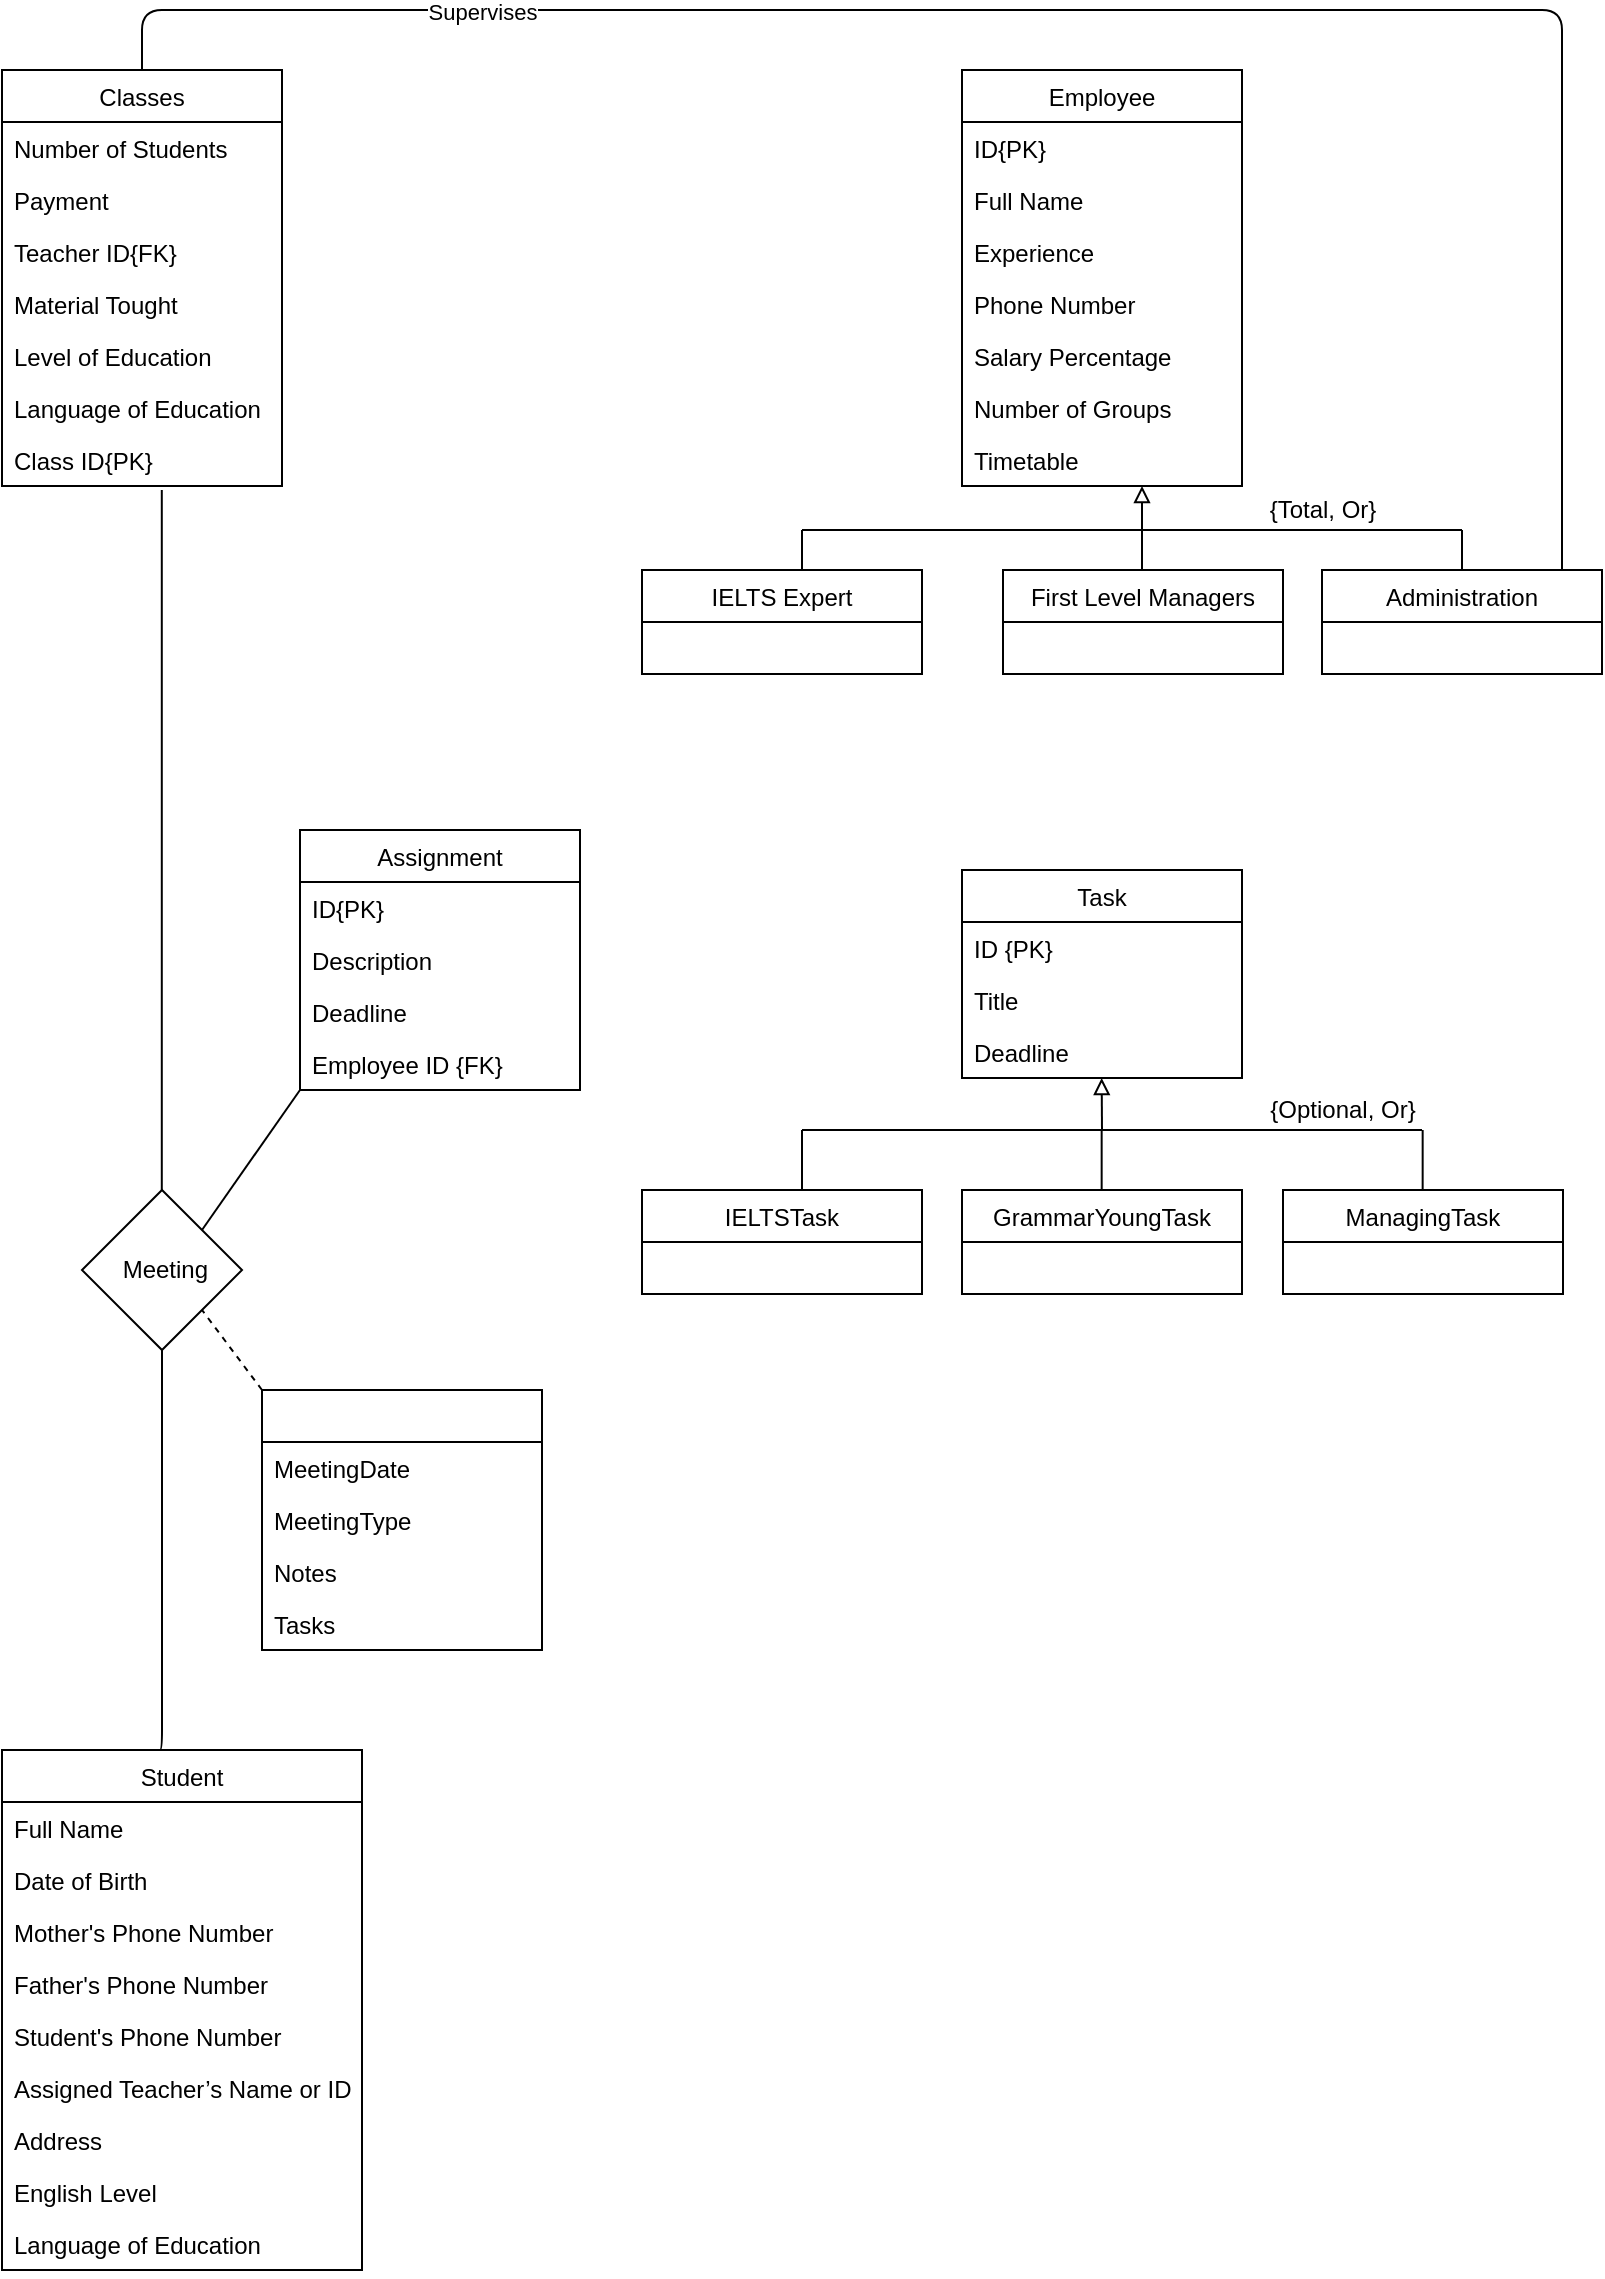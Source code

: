 <mxfile version="15.3.7" type="github">
  <diagram id="M4Xhn0rBgPrTl_8bc3lY" name="Page-1">
    <mxGraphModel dx="3336" dy="1125" grid="1" gridSize="10" guides="1" tooltips="1" connect="1" arrows="1" fold="1" page="1" pageScale="1" pageWidth="583" pageHeight="827" background="none" math="0" shadow="0">
      <root>
        <mxCell id="0" />
        <mxCell id="1" parent="0" />
        <mxCell id="coNjwjQMjVHrAwpzzyyv-1" value="Student" style="swimlane;fontStyle=0;childLayout=stackLayout;horizontal=1;startSize=26;fillColor=none;horizontalStack=0;resizeParent=1;resizeParentMax=0;resizeLast=0;collapsible=1;marginBottom=0;" vertex="1" parent="1">
          <mxGeometry x="-1120" y="1030" width="180" height="260" as="geometry" />
        </mxCell>
        <mxCell id="coNjwjQMjVHrAwpzzyyv-2" value="Full Name" style="text;strokeColor=none;fillColor=none;align=left;verticalAlign=top;spacingLeft=4;spacingRight=4;overflow=hidden;rotatable=0;points=[[0,0.5],[1,0.5]];portConstraint=eastwest;" vertex="1" parent="coNjwjQMjVHrAwpzzyyv-1">
          <mxGeometry y="26" width="180" height="26" as="geometry" />
        </mxCell>
        <mxCell id="coNjwjQMjVHrAwpzzyyv-3" value="Date of Birth" style="text;strokeColor=none;fillColor=none;align=left;verticalAlign=top;spacingLeft=4;spacingRight=4;overflow=hidden;rotatable=0;points=[[0,0.5],[1,0.5]];portConstraint=eastwest;" vertex="1" parent="coNjwjQMjVHrAwpzzyyv-1">
          <mxGeometry y="52" width="180" height="26" as="geometry" />
        </mxCell>
        <mxCell id="coNjwjQMjVHrAwpzzyyv-4" value="Mother&#39;s Phone Number" style="text;strokeColor=none;fillColor=none;align=left;verticalAlign=top;spacingLeft=4;spacingRight=4;overflow=hidden;rotatable=0;points=[[0,0.5],[1,0.5]];portConstraint=eastwest;" vertex="1" parent="coNjwjQMjVHrAwpzzyyv-1">
          <mxGeometry y="78" width="180" height="26" as="geometry" />
        </mxCell>
        <mxCell id="coNjwjQMjVHrAwpzzyyv-5" value="Father&#39;s Phone Number" style="text;strokeColor=none;fillColor=none;align=left;verticalAlign=top;spacingLeft=4;spacingRight=4;overflow=hidden;rotatable=0;points=[[0,0.5],[1,0.5]];portConstraint=eastwest;" vertex="1" parent="coNjwjQMjVHrAwpzzyyv-1">
          <mxGeometry y="104" width="180" height="26" as="geometry" />
        </mxCell>
        <mxCell id="coNjwjQMjVHrAwpzzyyv-6" value="Student&#39;s Phone Number" style="text;strokeColor=none;fillColor=none;align=left;verticalAlign=top;spacingLeft=4;spacingRight=4;overflow=hidden;rotatable=0;points=[[0,0.5],[1,0.5]];portConstraint=eastwest;" vertex="1" parent="coNjwjQMjVHrAwpzzyyv-1">
          <mxGeometry y="130" width="180" height="26" as="geometry" />
        </mxCell>
        <mxCell id="coNjwjQMjVHrAwpzzyyv-7" value="Assigned Teacher’s Name or ID " style="text;strokeColor=none;fillColor=none;align=left;verticalAlign=top;spacingLeft=4;spacingRight=4;overflow=hidden;rotatable=0;points=[[0,0.5],[1,0.5]];portConstraint=eastwest;" vertex="1" parent="coNjwjQMjVHrAwpzzyyv-1">
          <mxGeometry y="156" width="180" height="26" as="geometry" />
        </mxCell>
        <mxCell id="coNjwjQMjVHrAwpzzyyv-8" value="Address" style="text;strokeColor=none;fillColor=none;align=left;verticalAlign=top;spacingLeft=4;spacingRight=4;overflow=hidden;rotatable=0;points=[[0,0.5],[1,0.5]];portConstraint=eastwest;" vertex="1" parent="coNjwjQMjVHrAwpzzyyv-1">
          <mxGeometry y="182" width="180" height="26" as="geometry" />
        </mxCell>
        <mxCell id="coNjwjQMjVHrAwpzzyyv-9" value="English Level" style="text;strokeColor=none;fillColor=none;align=left;verticalAlign=top;spacingLeft=4;spacingRight=4;overflow=hidden;rotatable=0;points=[[0,0.5],[1,0.5]];portConstraint=eastwest;" vertex="1" parent="coNjwjQMjVHrAwpzzyyv-1">
          <mxGeometry y="208" width="180" height="26" as="geometry" />
        </mxCell>
        <mxCell id="coNjwjQMjVHrAwpzzyyv-10" value="Language of Education" style="text;strokeColor=none;fillColor=none;align=left;verticalAlign=top;spacingLeft=4;spacingRight=4;overflow=hidden;rotatable=0;points=[[0,0.5],[1,0.5]];portConstraint=eastwest;" vertex="1" parent="coNjwjQMjVHrAwpzzyyv-1">
          <mxGeometry y="234" width="180" height="26" as="geometry" />
        </mxCell>
        <mxCell id="coNjwjQMjVHrAwpzzyyv-11" value="IELTSTask" style="swimlane;fontStyle=0;childLayout=stackLayout;horizontal=1;startSize=26;fillColor=none;horizontalStack=0;resizeParent=1;resizeParentMax=0;resizeLast=0;collapsible=1;marginBottom=0;" vertex="1" parent="1">
          <mxGeometry x="-800" y="750" width="140" height="52" as="geometry" />
        </mxCell>
        <mxCell id="coNjwjQMjVHrAwpzzyyv-15" value="GrammarYoungTask" style="swimlane;fontStyle=0;childLayout=stackLayout;horizontal=1;startSize=26;fillColor=none;horizontalStack=0;resizeParent=1;resizeParentMax=0;resizeLast=0;collapsible=1;marginBottom=0;" vertex="1" parent="1">
          <mxGeometry x="-640" y="750" width="140" height="52" as="geometry" />
        </mxCell>
        <mxCell id="coNjwjQMjVHrAwpzzyyv-16" value="ManagingTask" style="swimlane;fontStyle=0;childLayout=stackLayout;horizontal=1;startSize=26;fillColor=none;horizontalStack=0;resizeParent=1;resizeParentMax=0;resizeLast=0;collapsible=1;marginBottom=0;" vertex="1" parent="1">
          <mxGeometry x="-479.5" y="750" width="140" height="52" as="geometry" />
        </mxCell>
        <mxCell id="coNjwjQMjVHrAwpzzyyv-17" value="Task" style="swimlane;fontStyle=0;childLayout=stackLayout;horizontal=1;startSize=26;fillColor=none;horizontalStack=0;resizeParent=1;resizeParentMax=0;resizeLast=0;collapsible=1;marginBottom=0;" vertex="1" parent="1">
          <mxGeometry x="-640" y="590" width="140" height="104" as="geometry" />
        </mxCell>
        <mxCell id="coNjwjQMjVHrAwpzzyyv-18" value="ID {PK}" style="text;strokeColor=none;fillColor=none;align=left;verticalAlign=top;spacingLeft=4;spacingRight=4;overflow=hidden;rotatable=0;points=[[0,0.5],[1,0.5]];portConstraint=eastwest;" vertex="1" parent="coNjwjQMjVHrAwpzzyyv-17">
          <mxGeometry y="26" width="140" height="26" as="geometry" />
        </mxCell>
        <mxCell id="coNjwjQMjVHrAwpzzyyv-19" value="Title" style="text;strokeColor=none;fillColor=none;align=left;verticalAlign=top;spacingLeft=4;spacingRight=4;overflow=hidden;rotatable=0;points=[[0,0.5],[1,0.5]];portConstraint=eastwest;" vertex="1" parent="coNjwjQMjVHrAwpzzyyv-17">
          <mxGeometry y="52" width="140" height="26" as="geometry" />
        </mxCell>
        <mxCell id="coNjwjQMjVHrAwpzzyyv-20" value="Deadline" style="text;strokeColor=none;fillColor=none;align=left;verticalAlign=top;spacingLeft=4;spacingRight=4;overflow=hidden;rotatable=0;points=[[0,0.5],[1,0.5]];portConstraint=eastwest;" vertex="1" parent="coNjwjQMjVHrAwpzzyyv-17">
          <mxGeometry y="78" width="140" height="26" as="geometry" />
        </mxCell>
        <mxCell id="coNjwjQMjVHrAwpzzyyv-21" value="Employee" style="swimlane;fontStyle=0;childLayout=stackLayout;horizontal=1;startSize=26;fillColor=none;horizontalStack=0;resizeParent=1;resizeParentMax=0;resizeLast=0;collapsible=1;marginBottom=0;" vertex="1" parent="1">
          <mxGeometry x="-640" y="190" width="140" height="208" as="geometry" />
        </mxCell>
        <mxCell id="coNjwjQMjVHrAwpzzyyv-22" value="ID{PK}" style="text;strokeColor=none;fillColor=none;align=left;verticalAlign=top;spacingLeft=4;spacingRight=4;overflow=hidden;rotatable=0;points=[[0,0.5],[1,0.5]];portConstraint=eastwest;" vertex="1" parent="coNjwjQMjVHrAwpzzyyv-21">
          <mxGeometry y="26" width="140" height="26" as="geometry" />
        </mxCell>
        <mxCell id="coNjwjQMjVHrAwpzzyyv-23" value="Full Name" style="text;strokeColor=none;fillColor=none;align=left;verticalAlign=top;spacingLeft=4;spacingRight=4;overflow=hidden;rotatable=0;points=[[0,0.5],[1,0.5]];portConstraint=eastwest;" vertex="1" parent="coNjwjQMjVHrAwpzzyyv-21">
          <mxGeometry y="52" width="140" height="26" as="geometry" />
        </mxCell>
        <mxCell id="coNjwjQMjVHrAwpzzyyv-24" value="Experience" style="text;strokeColor=none;fillColor=none;align=left;verticalAlign=top;spacingLeft=4;spacingRight=4;overflow=hidden;rotatable=0;points=[[0,0.5],[1,0.5]];portConstraint=eastwest;" vertex="1" parent="coNjwjQMjVHrAwpzzyyv-21">
          <mxGeometry y="78" width="140" height="26" as="geometry" />
        </mxCell>
        <mxCell id="coNjwjQMjVHrAwpzzyyv-25" value="Phone Number" style="text;strokeColor=none;fillColor=none;align=left;verticalAlign=top;spacingLeft=4;spacingRight=4;overflow=hidden;rotatable=0;points=[[0,0.5],[1,0.5]];portConstraint=eastwest;" vertex="1" parent="coNjwjQMjVHrAwpzzyyv-21">
          <mxGeometry y="104" width="140" height="26" as="geometry" />
        </mxCell>
        <mxCell id="coNjwjQMjVHrAwpzzyyv-26" value="Salary Percentage" style="text;strokeColor=none;fillColor=none;align=left;verticalAlign=top;spacingLeft=4;spacingRight=4;overflow=hidden;rotatable=0;points=[[0,0.5],[1,0.5]];portConstraint=eastwest;" vertex="1" parent="coNjwjQMjVHrAwpzzyyv-21">
          <mxGeometry y="130" width="140" height="26" as="geometry" />
        </mxCell>
        <mxCell id="coNjwjQMjVHrAwpzzyyv-27" value="Number of Groups" style="text;strokeColor=none;fillColor=none;align=left;verticalAlign=top;spacingLeft=4;spacingRight=4;overflow=hidden;rotatable=0;points=[[0,0.5],[1,0.5]];portConstraint=eastwest;" vertex="1" parent="coNjwjQMjVHrAwpzzyyv-21">
          <mxGeometry y="156" width="140" height="26" as="geometry" />
        </mxCell>
        <mxCell id="coNjwjQMjVHrAwpzzyyv-28" value="Timetable" style="text;strokeColor=none;fillColor=none;align=left;verticalAlign=top;spacingLeft=4;spacingRight=4;overflow=hidden;rotatable=0;points=[[0,0.5],[1,0.5]];portConstraint=eastwest;" vertex="1" parent="coNjwjQMjVHrAwpzzyyv-21">
          <mxGeometry y="182" width="140" height="26" as="geometry" />
        </mxCell>
        <mxCell id="coNjwjQMjVHrAwpzzyyv-33" value="IELTS Expert" style="swimlane;fontStyle=0;childLayout=stackLayout;horizontal=1;startSize=26;fillColor=none;horizontalStack=0;resizeParent=1;resizeParentMax=0;resizeLast=0;collapsible=1;marginBottom=0;" vertex="1" parent="1">
          <mxGeometry x="-800" y="440" width="140" height="52" as="geometry" />
        </mxCell>
        <mxCell id="coNjwjQMjVHrAwpzzyyv-37" value="Administration" style="swimlane;fontStyle=0;childLayout=stackLayout;horizontal=1;startSize=26;fillColor=none;horizontalStack=0;resizeParent=1;resizeParentMax=0;resizeLast=0;collapsible=1;marginBottom=0;" vertex="1" parent="1">
          <mxGeometry x="-460" y="440" width="140" height="52" as="geometry" />
        </mxCell>
        <mxCell id="coNjwjQMjVHrAwpzzyyv-38" value="First Level Managers" style="swimlane;fontStyle=0;childLayout=stackLayout;horizontal=1;startSize=26;fillColor=none;horizontalStack=0;resizeParent=1;resizeParentMax=0;resizeLast=0;collapsible=1;marginBottom=0;" vertex="1" parent="1">
          <mxGeometry x="-619.5" y="440" width="140" height="52" as="geometry" />
        </mxCell>
        <mxCell id="coNjwjQMjVHrAwpzzyyv-79" style="edgeStyle=orthogonalEdgeStyle;orthogonalLoop=1;jettySize=auto;html=1;endArrow=none;endFill=0;" edge="1" parent="1" source="coNjwjQMjVHrAwpzzyyv-39">
          <mxGeometry relative="1" as="geometry">
            <mxPoint x="-1042" y="1030" as="targetPoint" />
            <Array as="points">
              <mxPoint x="-1040" y="1030" />
            </Array>
          </mxGeometry>
        </mxCell>
        <mxCell id="coNjwjQMjVHrAwpzzyyv-81" style="edgeStyle=orthogonalEdgeStyle;orthogonalLoop=1;jettySize=auto;html=1;endArrow=none;endFill=0;entryX=0.571;entryY=1.077;entryDx=0;entryDy=0;entryPerimeter=0;" edge="1" parent="1" source="coNjwjQMjVHrAwpzzyyv-39" target="coNjwjQMjVHrAwpzzyyv-54">
          <mxGeometry relative="1" as="geometry">
            <mxPoint x="-1070" y="400" as="targetPoint" />
            <Array as="points">
              <mxPoint x="-1040" y="400" />
            </Array>
          </mxGeometry>
        </mxCell>
        <mxCell id="coNjwjQMjVHrAwpzzyyv-39" value="&amp;nbsp;Meeting" style="rhombus;whiteSpace=wrap;html=1;" vertex="1" parent="1">
          <mxGeometry x="-1080" y="750" width="80" height="80" as="geometry" />
        </mxCell>
        <mxCell id="coNjwjQMjVHrAwpzzyyv-41" value="" style="swimlane;fontStyle=0;childLayout=stackLayout;horizontal=1;startSize=26;fillColor=none;horizontalStack=0;resizeParent=1;resizeParentMax=0;resizeLast=0;collapsible=1;marginBottom=0;" vertex="1" parent="1">
          <mxGeometry x="-990" y="850" width="140" height="130" as="geometry" />
        </mxCell>
        <mxCell id="coNjwjQMjVHrAwpzzyyv-42" value="MeetingDate" style="text;strokeColor=none;fillColor=none;align=left;verticalAlign=top;spacingLeft=4;spacingRight=4;overflow=hidden;rotatable=0;points=[[0,0.5],[1,0.5]];portConstraint=eastwest;" vertex="1" parent="coNjwjQMjVHrAwpzzyyv-41">
          <mxGeometry y="26" width="140" height="26" as="geometry" />
        </mxCell>
        <mxCell id="coNjwjQMjVHrAwpzzyyv-43" value="MeetingType" style="text;strokeColor=none;fillColor=none;align=left;verticalAlign=top;spacingLeft=4;spacingRight=4;overflow=hidden;rotatable=0;points=[[0,0.5],[1,0.5]];portConstraint=eastwest;" vertex="1" parent="coNjwjQMjVHrAwpzzyyv-41">
          <mxGeometry y="52" width="140" height="26" as="geometry" />
        </mxCell>
        <mxCell id="coNjwjQMjVHrAwpzzyyv-44" value="Notes" style="text;strokeColor=none;fillColor=none;align=left;verticalAlign=top;spacingLeft=4;spacingRight=4;overflow=hidden;rotatable=0;points=[[0,0.5],[1,0.5]];portConstraint=eastwest;" vertex="1" parent="coNjwjQMjVHrAwpzzyyv-41">
          <mxGeometry y="78" width="140" height="26" as="geometry" />
        </mxCell>
        <mxCell id="coNjwjQMjVHrAwpzzyyv-45" value="Tasks" style="text;strokeColor=none;fillColor=none;align=left;verticalAlign=top;spacingLeft=4;spacingRight=4;overflow=hidden;rotatable=0;points=[[0,0.5],[1,0.5]];portConstraint=eastwest;" vertex="1" parent="coNjwjQMjVHrAwpzzyyv-41">
          <mxGeometry y="104" width="140" height="26" as="geometry" />
        </mxCell>
        <mxCell id="coNjwjQMjVHrAwpzzyyv-46" value="" style="endArrow=none;dashed=1;html=1;exitX=0;exitY=0;exitDx=0;exitDy=0;entryX=1;entryY=1;entryDx=0;entryDy=0;" edge="1" parent="1" source="coNjwjQMjVHrAwpzzyyv-41" target="coNjwjQMjVHrAwpzzyyv-39">
          <mxGeometry width="50" height="50" relative="1" as="geometry">
            <mxPoint x="-1100" y="850" as="sourcePoint" />
            <mxPoint x="-1050" y="800" as="targetPoint" />
          </mxGeometry>
        </mxCell>
        <mxCell id="coNjwjQMjVHrAwpzzyyv-77" style="edgeStyle=orthogonalEdgeStyle;orthogonalLoop=1;jettySize=auto;html=1;endArrow=none;endFill=0;" edge="1" parent="1" source="coNjwjQMjVHrAwpzzyyv-47">
          <mxGeometry relative="1" as="geometry">
            <mxPoint x="-340" y="440" as="targetPoint" />
            <Array as="points">
              <mxPoint x="-1050" y="160" />
              <mxPoint x="-340" y="160" />
            </Array>
          </mxGeometry>
        </mxCell>
        <mxCell id="coNjwjQMjVHrAwpzzyyv-78" value="Supervises" style="edgeLabel;html=1;align=center;verticalAlign=middle;resizable=0;points=[];" vertex="1" connectable="0" parent="coNjwjQMjVHrAwpzzyyv-77">
          <mxGeometry x="-0.609" y="-1" relative="1" as="geometry">
            <mxPoint as="offset" />
          </mxGeometry>
        </mxCell>
        <mxCell id="coNjwjQMjVHrAwpzzyyv-47" value="Classes" style="swimlane;fontStyle=0;childLayout=stackLayout;horizontal=1;startSize=26;fillColor=none;horizontalStack=0;resizeParent=1;resizeParentMax=0;resizeLast=0;collapsible=1;marginBottom=0;" vertex="1" parent="1">
          <mxGeometry x="-1120" y="190" width="140" height="208" as="geometry" />
        </mxCell>
        <mxCell id="coNjwjQMjVHrAwpzzyyv-48" value="Number of Students" style="text;strokeColor=none;fillColor=none;align=left;verticalAlign=top;spacingLeft=4;spacingRight=4;overflow=hidden;rotatable=0;points=[[0,0.5],[1,0.5]];portConstraint=eastwest;" vertex="1" parent="coNjwjQMjVHrAwpzzyyv-47">
          <mxGeometry y="26" width="140" height="26" as="geometry" />
        </mxCell>
        <mxCell id="coNjwjQMjVHrAwpzzyyv-49" value="Payment" style="text;strokeColor=none;fillColor=none;align=left;verticalAlign=top;spacingLeft=4;spacingRight=4;overflow=hidden;rotatable=0;points=[[0,0.5],[1,0.5]];portConstraint=eastwest;" vertex="1" parent="coNjwjQMjVHrAwpzzyyv-47">
          <mxGeometry y="52" width="140" height="26" as="geometry" />
        </mxCell>
        <mxCell id="coNjwjQMjVHrAwpzzyyv-50" value="Teacher ID{FK}" style="text;strokeColor=none;fillColor=none;align=left;verticalAlign=top;spacingLeft=4;spacingRight=4;overflow=hidden;rotatable=0;points=[[0,0.5],[1,0.5]];portConstraint=eastwest;" vertex="1" parent="coNjwjQMjVHrAwpzzyyv-47">
          <mxGeometry y="78" width="140" height="26" as="geometry" />
        </mxCell>
        <mxCell id="coNjwjQMjVHrAwpzzyyv-51" value="Material Tought" style="text;strokeColor=none;fillColor=none;align=left;verticalAlign=top;spacingLeft=4;spacingRight=4;overflow=hidden;rotatable=0;points=[[0,0.5],[1,0.5]];portConstraint=eastwest;" vertex="1" parent="coNjwjQMjVHrAwpzzyyv-47">
          <mxGeometry y="104" width="140" height="26" as="geometry" />
        </mxCell>
        <mxCell id="coNjwjQMjVHrAwpzzyyv-52" value="Level of Education" style="text;strokeColor=none;fillColor=none;align=left;verticalAlign=top;spacingLeft=4;spacingRight=4;overflow=hidden;rotatable=0;points=[[0,0.5],[1,0.5]];portConstraint=eastwest;" vertex="1" parent="coNjwjQMjVHrAwpzzyyv-47">
          <mxGeometry y="130" width="140" height="26" as="geometry" />
        </mxCell>
        <mxCell id="coNjwjQMjVHrAwpzzyyv-53" value="Language of Education" style="text;strokeColor=none;fillColor=none;align=left;verticalAlign=top;spacingLeft=4;spacingRight=4;overflow=hidden;rotatable=0;points=[[0,0.5],[1,0.5]];portConstraint=eastwest;" vertex="1" parent="coNjwjQMjVHrAwpzzyyv-47">
          <mxGeometry y="156" width="140" height="26" as="geometry" />
        </mxCell>
        <mxCell id="coNjwjQMjVHrAwpzzyyv-54" value="Class ID{PK}" style="text;strokeColor=none;fillColor=none;align=left;verticalAlign=top;spacingLeft=4;spacingRight=4;overflow=hidden;rotatable=0;points=[[0,0.5],[1,0.5]];portConstraint=eastwest;" vertex="1" parent="coNjwjQMjVHrAwpzzyyv-47">
          <mxGeometry y="182" width="140" height="26" as="geometry" />
        </mxCell>
        <mxCell id="coNjwjQMjVHrAwpzzyyv-55" value="Assignment" style="swimlane;fontStyle=0;childLayout=stackLayout;horizontal=1;startSize=26;fillColor=none;horizontalStack=0;resizeParent=1;resizeParentMax=0;resizeLast=0;collapsible=1;marginBottom=0;" vertex="1" parent="1">
          <mxGeometry x="-971" y="570" width="140" height="130" as="geometry" />
        </mxCell>
        <mxCell id="coNjwjQMjVHrAwpzzyyv-56" value="ID{PK}" style="text;strokeColor=none;fillColor=none;align=left;verticalAlign=top;spacingLeft=4;spacingRight=4;overflow=hidden;rotatable=0;points=[[0,0.5],[1,0.5]];portConstraint=eastwest;" vertex="1" parent="coNjwjQMjVHrAwpzzyyv-55">
          <mxGeometry y="26" width="140" height="26" as="geometry" />
        </mxCell>
        <mxCell id="coNjwjQMjVHrAwpzzyyv-57" value="Description" style="text;strokeColor=none;fillColor=none;align=left;verticalAlign=top;spacingLeft=4;spacingRight=4;overflow=hidden;rotatable=0;points=[[0,0.5],[1,0.5]];portConstraint=eastwest;" vertex="1" parent="coNjwjQMjVHrAwpzzyyv-55">
          <mxGeometry y="52" width="140" height="26" as="geometry" />
        </mxCell>
        <mxCell id="coNjwjQMjVHrAwpzzyyv-58" value="Deadline" style="text;strokeColor=none;fillColor=none;align=left;verticalAlign=top;spacingLeft=4;spacingRight=4;overflow=hidden;rotatable=0;points=[[0,0.5],[1,0.5]];portConstraint=eastwest;" vertex="1" parent="coNjwjQMjVHrAwpzzyyv-55">
          <mxGeometry y="78" width="140" height="26" as="geometry" />
        </mxCell>
        <mxCell id="coNjwjQMjVHrAwpzzyyv-59" value="Employee ID {FK}" style="text;strokeColor=none;fillColor=none;align=left;verticalAlign=top;spacingLeft=4;spacingRight=4;overflow=hidden;rotatable=0;points=[[0,0.5],[1,0.5]];portConstraint=eastwest;" vertex="1" parent="coNjwjQMjVHrAwpzzyyv-55">
          <mxGeometry y="104" width="140" height="26" as="geometry" />
        </mxCell>
        <mxCell id="coNjwjQMjVHrAwpzzyyv-60" value="" style="endArrow=none;html=1;exitX=1;exitY=0;exitDx=0;exitDy=0;" edge="1" parent="1" source="coNjwjQMjVHrAwpzzyyv-39">
          <mxGeometry width="50" height="50" relative="1" as="geometry">
            <mxPoint x="-1341" y="870" as="sourcePoint" />
            <mxPoint x="-971" y="700" as="targetPoint" />
          </mxGeometry>
        </mxCell>
        <mxCell id="coNjwjQMjVHrAwpzzyyv-64" value="" style="endArrow=none;html=1;" edge="1" parent="1">
          <mxGeometry width="50" height="50" relative="1" as="geometry">
            <mxPoint x="-720" y="720" as="sourcePoint" />
            <mxPoint x="-410" y="720" as="targetPoint" />
          </mxGeometry>
        </mxCell>
        <mxCell id="coNjwjQMjVHrAwpzzyyv-65" value="" style="endArrow=none;html=1;" edge="1" parent="1">
          <mxGeometry width="50" height="50" relative="1" as="geometry">
            <mxPoint x="-720" y="750" as="sourcePoint" />
            <mxPoint x="-720" y="720" as="targetPoint" />
          </mxGeometry>
        </mxCell>
        <mxCell id="coNjwjQMjVHrAwpzzyyv-66" value="" style="endArrow=none;html=1;" edge="1" parent="1">
          <mxGeometry width="50" height="50" relative="1" as="geometry">
            <mxPoint x="-570.17" y="750" as="sourcePoint" />
            <mxPoint x="-570.17" y="720" as="targetPoint" />
          </mxGeometry>
        </mxCell>
        <mxCell id="coNjwjQMjVHrAwpzzyyv-67" value="" style="endArrow=none;html=1;" edge="1" parent="1">
          <mxGeometry width="50" height="50" relative="1" as="geometry">
            <mxPoint x="-409.67" y="750" as="sourcePoint" />
            <mxPoint x="-409.67" y="720" as="targetPoint" />
          </mxGeometry>
        </mxCell>
        <mxCell id="coNjwjQMjVHrAwpzzyyv-68" value="" style="endArrow=block;html=1;endFill=0;" edge="1" parent="1">
          <mxGeometry width="50" height="50" relative="1" as="geometry">
            <mxPoint x="-570" y="720" as="sourcePoint" />
            <mxPoint x="-570.17" y="694" as="targetPoint" />
          </mxGeometry>
        </mxCell>
        <mxCell id="coNjwjQMjVHrAwpzzyyv-69" value="{Optional, Or}" style="text;html=1;align=center;verticalAlign=middle;resizable=0;points=[];autosize=1;strokeColor=none;fillColor=none;" vertex="1" parent="1">
          <mxGeometry x="-495" y="700" width="90" height="20" as="geometry" />
        </mxCell>
        <mxCell id="coNjwjQMjVHrAwpzzyyv-70" value="" style="endArrow=none;html=1;" edge="1" parent="1">
          <mxGeometry width="50" height="50" relative="1" as="geometry">
            <mxPoint x="-720" y="420" as="sourcePoint" />
            <mxPoint x="-390" y="420" as="targetPoint" />
          </mxGeometry>
        </mxCell>
        <mxCell id="coNjwjQMjVHrAwpzzyyv-71" value="" style="endArrow=none;html=1;" edge="1" parent="1">
          <mxGeometry width="50" height="50" relative="1" as="geometry">
            <mxPoint x="-720" y="440" as="sourcePoint" />
            <mxPoint x="-720" y="420" as="targetPoint" />
          </mxGeometry>
        </mxCell>
        <mxCell id="coNjwjQMjVHrAwpzzyyv-72" value="" style="endArrow=none;html=1;" edge="1" parent="1">
          <mxGeometry width="50" height="50" relative="1" as="geometry">
            <mxPoint x="-550" y="440" as="sourcePoint" />
            <mxPoint x="-550" y="420" as="targetPoint" />
          </mxGeometry>
        </mxCell>
        <mxCell id="coNjwjQMjVHrAwpzzyyv-73" value="" style="endArrow=none;html=1;" edge="1" parent="1">
          <mxGeometry width="50" height="50" relative="1" as="geometry">
            <mxPoint x="-390" y="440" as="sourcePoint" />
            <mxPoint x="-390" y="420" as="targetPoint" />
          </mxGeometry>
        </mxCell>
        <mxCell id="coNjwjQMjVHrAwpzzyyv-74" value="" style="endArrow=block;html=1;endFill=0;" edge="1" parent="1">
          <mxGeometry width="50" height="50" relative="1" as="geometry">
            <mxPoint x="-550" y="430" as="sourcePoint" />
            <mxPoint x="-550" y="398" as="targetPoint" />
          </mxGeometry>
        </mxCell>
        <mxCell id="coNjwjQMjVHrAwpzzyyv-75" value="{Total, Or}" style="text;html=1;align=center;verticalAlign=middle;resizable=0;points=[];autosize=1;strokeColor=none;fillColor=none;" vertex="1" parent="1">
          <mxGeometry x="-495" y="400" width="70" height="20" as="geometry" />
        </mxCell>
      </root>
    </mxGraphModel>
  </diagram>
</mxfile>
